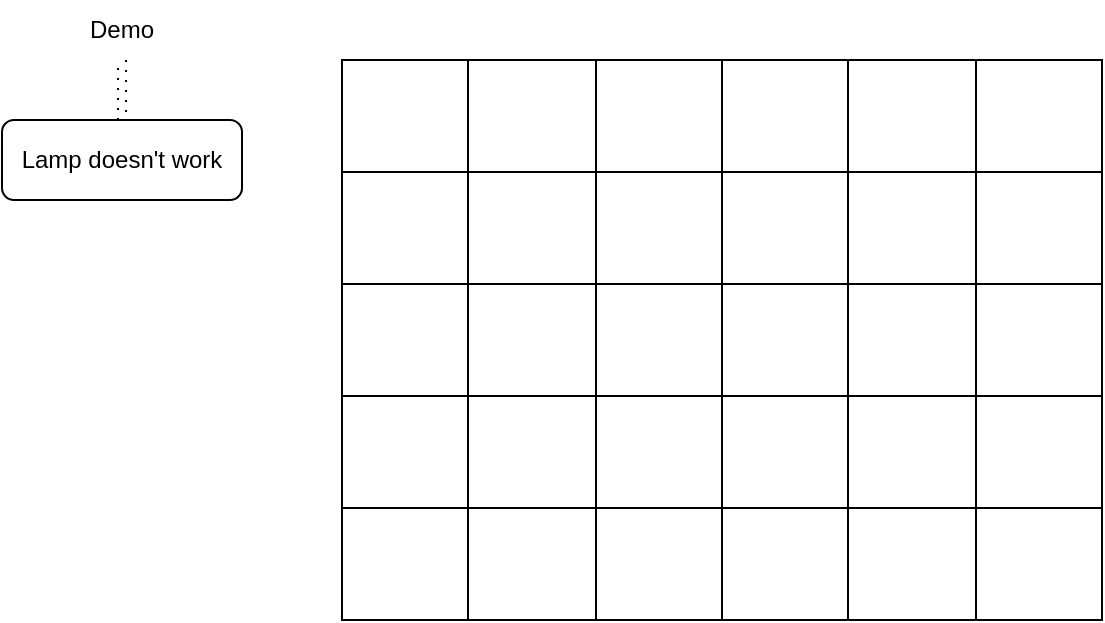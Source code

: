 <mxfile version="24.0.7" type="github">
  <diagram id="C5RBs43oDa-KdzZeNtuy" name="Page-1">
    <mxGraphModel dx="880" dy="444" grid="1" gridSize="10" guides="1" tooltips="1" connect="1" arrows="1" fold="1" page="0" pageScale="1" pageWidth="827" pageHeight="1169" math="0" shadow="0">
      <root>
        <mxCell id="WIyWlLk6GJQsqaUBKTNV-0" />
        <mxCell id="WIyWlLk6GJQsqaUBKTNV-1" parent="WIyWlLk6GJQsqaUBKTNV-0" />
        <mxCell id="WIyWlLk6GJQsqaUBKTNV-3" value="Lamp doesn&#39;t work" style="rounded=1;whiteSpace=wrap;html=1;fontSize=12;glass=0;strokeWidth=1;shadow=0;" parent="WIyWlLk6GJQsqaUBKTNV-1" vertex="1">
          <mxGeometry x="160" y="80" width="120" height="40" as="geometry" />
        </mxCell>
        <mxCell id="lGiVZTqOMjQ9Lo17oqfp-1" style="edgeStyle=orthogonalEdgeStyle;rounded=0;orthogonalLoop=1;jettySize=auto;html=1;exitX=0.5;exitY=1;exitDx=0;exitDy=0;entryX=0.5;entryY=0;entryDx=0;entryDy=0;shape=link;dashed=1;dashPattern=1 4;" parent="WIyWlLk6GJQsqaUBKTNV-1" source="lGiVZTqOMjQ9Lo17oqfp-0" target="WIyWlLk6GJQsqaUBKTNV-3" edge="1">
          <mxGeometry relative="1" as="geometry" />
        </mxCell>
        <mxCell id="lGiVZTqOMjQ9Lo17oqfp-0" value="Demo" style="text;html=1;align=center;verticalAlign=middle;whiteSpace=wrap;rounded=0;" parent="WIyWlLk6GJQsqaUBKTNV-1" vertex="1">
          <mxGeometry x="190" y="20" width="60" height="30" as="geometry" />
        </mxCell>
        <mxCell id="CrPF51ol95OJ8ETiAIJ--0" value="" style="shape=table;startSize=0;container=1;collapsible=0;childLayout=tableLayout;" vertex="1" parent="WIyWlLk6GJQsqaUBKTNV-1">
          <mxGeometry x="330" y="50" width="380" height="280" as="geometry" />
        </mxCell>
        <mxCell id="CrPF51ol95OJ8ETiAIJ--15" value="" style="shape=tableRow;horizontal=0;startSize=0;swimlaneHead=0;swimlaneBody=0;strokeColor=inherit;top=0;left=0;bottom=0;right=0;collapsible=0;dropTarget=0;fillColor=none;points=[[0,0.5],[1,0.5]];portConstraint=eastwest;" vertex="1" parent="CrPF51ol95OJ8ETiAIJ--0">
          <mxGeometry width="380" height="56" as="geometry" />
        </mxCell>
        <mxCell id="CrPF51ol95OJ8ETiAIJ--16" value="" style="shape=partialRectangle;html=1;whiteSpace=wrap;connectable=0;strokeColor=inherit;overflow=hidden;fillColor=none;top=0;left=0;bottom=0;right=0;pointerEvents=1;" vertex="1" parent="CrPF51ol95OJ8ETiAIJ--15">
          <mxGeometry width="63" height="56" as="geometry">
            <mxRectangle width="63" height="56" as="alternateBounds" />
          </mxGeometry>
        </mxCell>
        <mxCell id="CrPF51ol95OJ8ETiAIJ--17" value="" style="shape=partialRectangle;html=1;whiteSpace=wrap;connectable=0;strokeColor=inherit;overflow=hidden;fillColor=none;top=0;left=0;bottom=0;right=0;pointerEvents=1;" vertex="1" parent="CrPF51ol95OJ8ETiAIJ--15">
          <mxGeometry x="63" width="64" height="56" as="geometry">
            <mxRectangle width="64" height="56" as="alternateBounds" />
          </mxGeometry>
        </mxCell>
        <mxCell id="CrPF51ol95OJ8ETiAIJ--18" value="" style="shape=partialRectangle;html=1;whiteSpace=wrap;connectable=0;strokeColor=inherit;overflow=hidden;fillColor=none;top=0;left=0;bottom=0;right=0;pointerEvents=1;" vertex="1" parent="CrPF51ol95OJ8ETiAIJ--15">
          <mxGeometry x="127" width="63" height="56" as="geometry">
            <mxRectangle width="63" height="56" as="alternateBounds" />
          </mxGeometry>
        </mxCell>
        <mxCell id="CrPF51ol95OJ8ETiAIJ--19" value="" style="shape=partialRectangle;html=1;whiteSpace=wrap;connectable=0;strokeColor=inherit;overflow=hidden;fillColor=none;top=0;left=0;bottom=0;right=0;pointerEvents=1;" vertex="1" parent="CrPF51ol95OJ8ETiAIJ--15">
          <mxGeometry x="190" width="63" height="56" as="geometry">
            <mxRectangle width="63" height="56" as="alternateBounds" />
          </mxGeometry>
        </mxCell>
        <mxCell id="CrPF51ol95OJ8ETiAIJ--20" value="" style="shape=partialRectangle;html=1;whiteSpace=wrap;connectable=0;strokeColor=inherit;overflow=hidden;fillColor=none;top=0;left=0;bottom=0;right=0;pointerEvents=1;" vertex="1" parent="CrPF51ol95OJ8ETiAIJ--15">
          <mxGeometry x="253" width="64" height="56" as="geometry">
            <mxRectangle width="64" height="56" as="alternateBounds" />
          </mxGeometry>
        </mxCell>
        <mxCell id="CrPF51ol95OJ8ETiAIJ--21" value="" style="shape=partialRectangle;html=1;whiteSpace=wrap;connectable=0;strokeColor=inherit;overflow=hidden;fillColor=none;top=0;left=0;bottom=0;right=0;pointerEvents=1;" vertex="1" parent="CrPF51ol95OJ8ETiAIJ--15">
          <mxGeometry x="317" width="63" height="56" as="geometry">
            <mxRectangle width="63" height="56" as="alternateBounds" />
          </mxGeometry>
        </mxCell>
        <mxCell id="CrPF51ol95OJ8ETiAIJ--1" value="" style="shape=tableRow;horizontal=0;startSize=0;swimlaneHead=0;swimlaneBody=0;strokeColor=inherit;top=0;left=0;bottom=0;right=0;collapsible=0;dropTarget=0;fillColor=none;points=[[0,0.5],[1,0.5]];portConstraint=eastwest;" vertex="1" parent="CrPF51ol95OJ8ETiAIJ--0">
          <mxGeometry y="56" width="380" height="56" as="geometry" />
        </mxCell>
        <mxCell id="CrPF51ol95OJ8ETiAIJ--2" value="" style="shape=partialRectangle;html=1;whiteSpace=wrap;connectable=0;strokeColor=inherit;overflow=hidden;fillColor=none;top=0;left=0;bottom=0;right=0;pointerEvents=1;" vertex="1" parent="CrPF51ol95OJ8ETiAIJ--1">
          <mxGeometry width="63" height="56" as="geometry">
            <mxRectangle width="63" height="56" as="alternateBounds" />
          </mxGeometry>
        </mxCell>
        <mxCell id="CrPF51ol95OJ8ETiAIJ--3" value="" style="shape=partialRectangle;html=1;whiteSpace=wrap;connectable=0;strokeColor=inherit;overflow=hidden;fillColor=none;top=0;left=0;bottom=0;right=0;pointerEvents=1;" vertex="1" parent="CrPF51ol95OJ8ETiAIJ--1">
          <mxGeometry x="63" width="64" height="56" as="geometry">
            <mxRectangle width="64" height="56" as="alternateBounds" />
          </mxGeometry>
        </mxCell>
        <mxCell id="CrPF51ol95OJ8ETiAIJ--4" value="" style="shape=partialRectangle;html=1;whiteSpace=wrap;connectable=0;strokeColor=inherit;overflow=hidden;fillColor=none;top=0;left=0;bottom=0;right=0;pointerEvents=1;" vertex="1" parent="CrPF51ol95OJ8ETiAIJ--1">
          <mxGeometry x="127" width="63" height="56" as="geometry">
            <mxRectangle width="63" height="56" as="alternateBounds" />
          </mxGeometry>
        </mxCell>
        <mxCell id="CrPF51ol95OJ8ETiAIJ--5" value="" style="shape=partialRectangle;html=1;whiteSpace=wrap;connectable=0;strokeColor=inherit;overflow=hidden;fillColor=none;top=0;left=0;bottom=0;right=0;pointerEvents=1;" vertex="1" parent="CrPF51ol95OJ8ETiAIJ--1">
          <mxGeometry x="190" width="63" height="56" as="geometry">
            <mxRectangle width="63" height="56" as="alternateBounds" />
          </mxGeometry>
        </mxCell>
        <mxCell id="CrPF51ol95OJ8ETiAIJ--6" value="" style="shape=partialRectangle;html=1;whiteSpace=wrap;connectable=0;strokeColor=inherit;overflow=hidden;fillColor=none;top=0;left=0;bottom=0;right=0;pointerEvents=1;" vertex="1" parent="CrPF51ol95OJ8ETiAIJ--1">
          <mxGeometry x="253" width="64" height="56" as="geometry">
            <mxRectangle width="64" height="56" as="alternateBounds" />
          </mxGeometry>
        </mxCell>
        <mxCell id="CrPF51ol95OJ8ETiAIJ--7" value="" style="shape=partialRectangle;html=1;whiteSpace=wrap;connectable=0;strokeColor=inherit;overflow=hidden;fillColor=none;top=0;left=0;bottom=0;right=0;pointerEvents=1;" vertex="1" parent="CrPF51ol95OJ8ETiAIJ--1">
          <mxGeometry x="317" width="63" height="56" as="geometry">
            <mxRectangle width="63" height="56" as="alternateBounds" />
          </mxGeometry>
        </mxCell>
        <mxCell id="CrPF51ol95OJ8ETiAIJ--8" value="" style="shape=tableRow;horizontal=0;startSize=0;swimlaneHead=0;swimlaneBody=0;strokeColor=inherit;top=0;left=0;bottom=0;right=0;collapsible=0;dropTarget=0;fillColor=none;points=[[0,0.5],[1,0.5]];portConstraint=eastwest;" vertex="1" parent="CrPF51ol95OJ8ETiAIJ--0">
          <mxGeometry y="112" width="380" height="56" as="geometry" />
        </mxCell>
        <mxCell id="CrPF51ol95OJ8ETiAIJ--9" value="" style="shape=partialRectangle;html=1;whiteSpace=wrap;connectable=0;strokeColor=inherit;overflow=hidden;fillColor=none;top=0;left=0;bottom=0;right=0;pointerEvents=1;" vertex="1" parent="CrPF51ol95OJ8ETiAIJ--8">
          <mxGeometry width="63" height="56" as="geometry">
            <mxRectangle width="63" height="56" as="alternateBounds" />
          </mxGeometry>
        </mxCell>
        <mxCell id="CrPF51ol95OJ8ETiAIJ--10" value="" style="shape=partialRectangle;html=1;whiteSpace=wrap;connectable=0;strokeColor=inherit;overflow=hidden;fillColor=none;top=0;left=0;bottom=0;right=0;pointerEvents=1;" vertex="1" parent="CrPF51ol95OJ8ETiAIJ--8">
          <mxGeometry x="63" width="64" height="56" as="geometry">
            <mxRectangle width="64" height="56" as="alternateBounds" />
          </mxGeometry>
        </mxCell>
        <mxCell id="CrPF51ol95OJ8ETiAIJ--11" value="" style="shape=partialRectangle;html=1;whiteSpace=wrap;connectable=0;strokeColor=inherit;overflow=hidden;fillColor=none;top=0;left=0;bottom=0;right=0;pointerEvents=1;" vertex="1" parent="CrPF51ol95OJ8ETiAIJ--8">
          <mxGeometry x="127" width="63" height="56" as="geometry">
            <mxRectangle width="63" height="56" as="alternateBounds" />
          </mxGeometry>
        </mxCell>
        <mxCell id="CrPF51ol95OJ8ETiAIJ--12" value="" style="shape=partialRectangle;html=1;whiteSpace=wrap;connectable=0;strokeColor=inherit;overflow=hidden;fillColor=none;top=0;left=0;bottom=0;right=0;pointerEvents=1;" vertex="1" parent="CrPF51ol95OJ8ETiAIJ--8">
          <mxGeometry x="190" width="63" height="56" as="geometry">
            <mxRectangle width="63" height="56" as="alternateBounds" />
          </mxGeometry>
        </mxCell>
        <mxCell id="CrPF51ol95OJ8ETiAIJ--13" value="" style="shape=partialRectangle;html=1;whiteSpace=wrap;connectable=0;strokeColor=inherit;overflow=hidden;fillColor=none;top=0;left=0;bottom=0;right=0;pointerEvents=1;" vertex="1" parent="CrPF51ol95OJ8ETiAIJ--8">
          <mxGeometry x="253" width="64" height="56" as="geometry">
            <mxRectangle width="64" height="56" as="alternateBounds" />
          </mxGeometry>
        </mxCell>
        <mxCell id="CrPF51ol95OJ8ETiAIJ--14" value="" style="shape=partialRectangle;html=1;whiteSpace=wrap;connectable=0;strokeColor=inherit;overflow=hidden;fillColor=none;top=0;left=0;bottom=0;right=0;pointerEvents=1;" vertex="1" parent="CrPF51ol95OJ8ETiAIJ--8">
          <mxGeometry x="317" width="63" height="56" as="geometry">
            <mxRectangle width="63" height="56" as="alternateBounds" />
          </mxGeometry>
        </mxCell>
        <mxCell id="CrPF51ol95OJ8ETiAIJ--22" value="" style="shape=tableRow;horizontal=0;startSize=0;swimlaneHead=0;swimlaneBody=0;strokeColor=inherit;top=0;left=0;bottom=0;right=0;collapsible=0;dropTarget=0;fillColor=none;points=[[0,0.5],[1,0.5]];portConstraint=eastwest;" vertex="1" parent="CrPF51ol95OJ8ETiAIJ--0">
          <mxGeometry y="168" width="380" height="56" as="geometry" />
        </mxCell>
        <mxCell id="CrPF51ol95OJ8ETiAIJ--23" value="" style="shape=partialRectangle;html=1;whiteSpace=wrap;connectable=0;strokeColor=inherit;overflow=hidden;fillColor=none;top=0;left=0;bottom=0;right=0;pointerEvents=1;" vertex="1" parent="CrPF51ol95OJ8ETiAIJ--22">
          <mxGeometry width="63" height="56" as="geometry">
            <mxRectangle width="63" height="56" as="alternateBounds" />
          </mxGeometry>
        </mxCell>
        <mxCell id="CrPF51ol95OJ8ETiAIJ--24" value="" style="shape=partialRectangle;html=1;whiteSpace=wrap;connectable=0;strokeColor=inherit;overflow=hidden;fillColor=none;top=0;left=0;bottom=0;right=0;pointerEvents=1;" vertex="1" parent="CrPF51ol95OJ8ETiAIJ--22">
          <mxGeometry x="63" width="64" height="56" as="geometry">
            <mxRectangle width="64" height="56" as="alternateBounds" />
          </mxGeometry>
        </mxCell>
        <mxCell id="CrPF51ol95OJ8ETiAIJ--25" value="" style="shape=partialRectangle;html=1;whiteSpace=wrap;connectable=0;strokeColor=inherit;overflow=hidden;fillColor=none;top=0;left=0;bottom=0;right=0;pointerEvents=1;" vertex="1" parent="CrPF51ol95OJ8ETiAIJ--22">
          <mxGeometry x="127" width="63" height="56" as="geometry">
            <mxRectangle width="63" height="56" as="alternateBounds" />
          </mxGeometry>
        </mxCell>
        <mxCell id="CrPF51ol95OJ8ETiAIJ--26" value="" style="shape=partialRectangle;html=1;whiteSpace=wrap;connectable=0;strokeColor=inherit;overflow=hidden;fillColor=none;top=0;left=0;bottom=0;right=0;pointerEvents=1;" vertex="1" parent="CrPF51ol95OJ8ETiAIJ--22">
          <mxGeometry x="190" width="63" height="56" as="geometry">
            <mxRectangle width="63" height="56" as="alternateBounds" />
          </mxGeometry>
        </mxCell>
        <mxCell id="CrPF51ol95OJ8ETiAIJ--27" value="" style="shape=partialRectangle;html=1;whiteSpace=wrap;connectable=0;strokeColor=inherit;overflow=hidden;fillColor=none;top=0;left=0;bottom=0;right=0;pointerEvents=1;" vertex="1" parent="CrPF51ol95OJ8ETiAIJ--22">
          <mxGeometry x="253" width="64" height="56" as="geometry">
            <mxRectangle width="64" height="56" as="alternateBounds" />
          </mxGeometry>
        </mxCell>
        <mxCell id="CrPF51ol95OJ8ETiAIJ--28" value="" style="shape=partialRectangle;html=1;whiteSpace=wrap;connectable=0;strokeColor=inherit;overflow=hidden;fillColor=none;top=0;left=0;bottom=0;right=0;pointerEvents=1;" vertex="1" parent="CrPF51ol95OJ8ETiAIJ--22">
          <mxGeometry x="317" width="63" height="56" as="geometry">
            <mxRectangle width="63" height="56" as="alternateBounds" />
          </mxGeometry>
        </mxCell>
        <mxCell id="CrPF51ol95OJ8ETiAIJ--29" value="" style="shape=tableRow;horizontal=0;startSize=0;swimlaneHead=0;swimlaneBody=0;strokeColor=inherit;top=0;left=0;bottom=0;right=0;collapsible=0;dropTarget=0;fillColor=none;points=[[0,0.5],[1,0.5]];portConstraint=eastwest;" vertex="1" parent="CrPF51ol95OJ8ETiAIJ--0">
          <mxGeometry y="224" width="380" height="56" as="geometry" />
        </mxCell>
        <mxCell id="CrPF51ol95OJ8ETiAIJ--30" value="" style="shape=partialRectangle;html=1;whiteSpace=wrap;connectable=0;strokeColor=inherit;overflow=hidden;fillColor=none;top=0;left=0;bottom=0;right=0;pointerEvents=1;" vertex="1" parent="CrPF51ol95OJ8ETiAIJ--29">
          <mxGeometry width="63" height="56" as="geometry">
            <mxRectangle width="63" height="56" as="alternateBounds" />
          </mxGeometry>
        </mxCell>
        <mxCell id="CrPF51ol95OJ8ETiAIJ--31" value="" style="shape=partialRectangle;html=1;whiteSpace=wrap;connectable=0;strokeColor=inherit;overflow=hidden;fillColor=none;top=0;left=0;bottom=0;right=0;pointerEvents=1;" vertex="1" parent="CrPF51ol95OJ8ETiAIJ--29">
          <mxGeometry x="63" width="64" height="56" as="geometry">
            <mxRectangle width="64" height="56" as="alternateBounds" />
          </mxGeometry>
        </mxCell>
        <mxCell id="CrPF51ol95OJ8ETiAIJ--32" value="" style="shape=partialRectangle;html=1;whiteSpace=wrap;connectable=0;strokeColor=inherit;overflow=hidden;fillColor=none;top=0;left=0;bottom=0;right=0;pointerEvents=1;" vertex="1" parent="CrPF51ol95OJ8ETiAIJ--29">
          <mxGeometry x="127" width="63" height="56" as="geometry">
            <mxRectangle width="63" height="56" as="alternateBounds" />
          </mxGeometry>
        </mxCell>
        <mxCell id="CrPF51ol95OJ8ETiAIJ--33" value="" style="shape=partialRectangle;html=1;whiteSpace=wrap;connectable=0;strokeColor=inherit;overflow=hidden;fillColor=none;top=0;left=0;bottom=0;right=0;pointerEvents=1;" vertex="1" parent="CrPF51ol95OJ8ETiAIJ--29">
          <mxGeometry x="190" width="63" height="56" as="geometry">
            <mxRectangle width="63" height="56" as="alternateBounds" />
          </mxGeometry>
        </mxCell>
        <mxCell id="CrPF51ol95OJ8ETiAIJ--34" value="" style="shape=partialRectangle;html=1;whiteSpace=wrap;connectable=0;strokeColor=inherit;overflow=hidden;fillColor=none;top=0;left=0;bottom=0;right=0;pointerEvents=1;" vertex="1" parent="CrPF51ol95OJ8ETiAIJ--29">
          <mxGeometry x="253" width="64" height="56" as="geometry">
            <mxRectangle width="64" height="56" as="alternateBounds" />
          </mxGeometry>
        </mxCell>
        <mxCell id="CrPF51ol95OJ8ETiAIJ--35" value="" style="shape=partialRectangle;html=1;whiteSpace=wrap;connectable=0;strokeColor=inherit;overflow=hidden;fillColor=none;top=0;left=0;bottom=0;right=0;pointerEvents=1;" vertex="1" parent="CrPF51ol95OJ8ETiAIJ--29">
          <mxGeometry x="317" width="63" height="56" as="geometry">
            <mxRectangle width="63" height="56" as="alternateBounds" />
          </mxGeometry>
        </mxCell>
      </root>
    </mxGraphModel>
  </diagram>
</mxfile>
